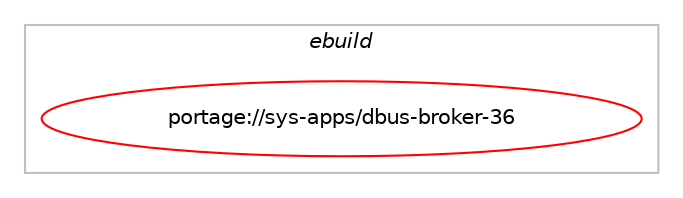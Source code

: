 digraph prolog {

# *************
# Graph options
# *************

newrank=true;
concentrate=true;
compound=true;
graph [rankdir=LR,fontname=Helvetica,fontsize=10,ranksep=1.5];#, ranksep=2.5, nodesep=0.2];
edge  [arrowhead=vee];
node  [fontname=Helvetica,fontsize=10];

# **********
# The ebuild
# **********

subgraph cluster_leftcol {
color=gray;
label=<<i>ebuild</i>>;
id [label="portage://sys-apps/dbus-broker-36", color=red, width=4, href="../sys-apps/dbus-broker-36.svg"];
}

# ****************
# The dependencies
# ****************

subgraph cluster_midcol {
color=gray;
label=<<i>dependencies</i>>;
subgraph cluster_compile {
fillcolor="#eeeeee";
style=filled;
label=<<i>compile</i>>;
# *** BEGIN UNKNOWN DEPENDENCY TYPE (TODO) ***
# id -> equal(use_conditional_group(positive,apparmor,portage://sys-apps/dbus-broker-36,[package_dependency(portage://sys-apps/dbus-broker-36,install,no,sys-libs,libapparmor,greaterequal,[3.0,,,3.0],[],[])]))
# *** END UNKNOWN DEPENDENCY TYPE (TODO) ***

# *** BEGIN UNKNOWN DEPENDENCY TYPE (TODO) ***
# id -> equal(use_conditional_group(positive,audit,portage://sys-apps/dbus-broker-36,[package_dependency(portage://sys-apps/dbus-broker-36,install,no,sys-process,audit,greaterequal,[3.0,,,3.0],[],[]),package_dependency(portage://sys-apps/dbus-broker-36,install,no,sys-libs,libcap-ng,greaterequal,[0.6,,,0.6],[],[])]))
# *** END UNKNOWN DEPENDENCY TYPE (TODO) ***

# *** BEGIN UNKNOWN DEPENDENCY TYPE (TODO) ***
# id -> equal(use_conditional_group(positive,launcher,portage://sys-apps/dbus-broker-36,[package_dependency(portage://sys-apps/dbus-broker-36,install,no,dev-libs,expat,greaterequal,[2.2,,,2.2],[],[]),package_dependency(portage://sys-apps/dbus-broker-36,install,no,sys-apps,systemd,greaterequal,[230,,,230],[slot(0),equal],[])]))
# *** END UNKNOWN DEPENDENCY TYPE (TODO) ***

# *** BEGIN UNKNOWN DEPENDENCY TYPE (TODO) ***
# id -> equal(use_conditional_group(positive,selinux,portage://sys-apps/dbus-broker-36,[package_dependency(portage://sys-apps/dbus-broker-36,install,no,sys-libs,libselinux,greaterequal,[3.2,,,3.2],[],[])]))
# *** END UNKNOWN DEPENDENCY TYPE (TODO) ***

}
subgraph cluster_compileandrun {
fillcolor="#eeeeee";
style=filled;
label=<<i>compile and run</i>>;
}
subgraph cluster_run {
fillcolor="#eeeeee";
style=filled;
label=<<i>run</i>>;
# *** BEGIN UNKNOWN DEPENDENCY TYPE (TODO) ***
# id -> equal(use_conditional_group(positive,apparmor,portage://sys-apps/dbus-broker-36,[package_dependency(portage://sys-apps/dbus-broker-36,run,no,sys-libs,libapparmor,greaterequal,[3.0,,,3.0],[],[])]))
# *** END UNKNOWN DEPENDENCY TYPE (TODO) ***

# *** BEGIN UNKNOWN DEPENDENCY TYPE (TODO) ***
# id -> equal(use_conditional_group(positive,audit,portage://sys-apps/dbus-broker-36,[package_dependency(portage://sys-apps/dbus-broker-36,run,no,sys-process,audit,greaterequal,[3.0,,,3.0],[],[]),package_dependency(portage://sys-apps/dbus-broker-36,run,no,sys-libs,libcap-ng,greaterequal,[0.6,,,0.6],[],[])]))
# *** END UNKNOWN DEPENDENCY TYPE (TODO) ***

# *** BEGIN UNKNOWN DEPENDENCY TYPE (TODO) ***
# id -> equal(use_conditional_group(positive,launcher,portage://sys-apps/dbus-broker-36,[package_dependency(portage://sys-apps/dbus-broker-36,run,no,dev-libs,expat,greaterequal,[2.2,,,2.2],[],[]),package_dependency(portage://sys-apps/dbus-broker-36,run,no,sys-apps,systemd,greaterequal,[230,,,230],[slot(0),equal],[])]))
# *** END UNKNOWN DEPENDENCY TYPE (TODO) ***

# *** BEGIN UNKNOWN DEPENDENCY TYPE (TODO) ***
# id -> equal(use_conditional_group(positive,launcher,portage://sys-apps/dbus-broker-36,[package_dependency(portage://sys-apps/dbus-broker-36,run,no,sys-apps,dbus,none,[,,],[],[])]))
# *** END UNKNOWN DEPENDENCY TYPE (TODO) ***

# *** BEGIN UNKNOWN DEPENDENCY TYPE (TODO) ***
# id -> equal(use_conditional_group(positive,selinux,portage://sys-apps/dbus-broker-36,[package_dependency(portage://sys-apps/dbus-broker-36,run,no,sys-libs,libselinux,greaterequal,[3.2,,,3.2],[],[])]))
# *** END UNKNOWN DEPENDENCY TYPE (TODO) ***

}
}

# **************
# The candidates
# **************

subgraph cluster_choices {
rank=same;
color=gray;
label=<<i>candidates</i>>;

}

}

